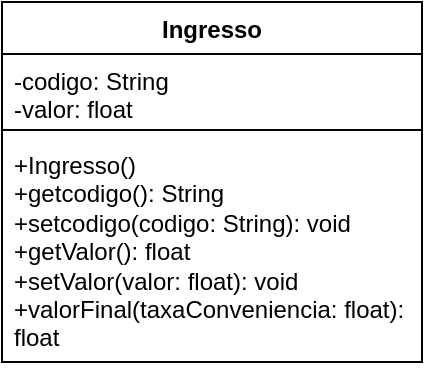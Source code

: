 <mxfile version="24.1.0" type="github">
  <diagram id="C5RBs43oDa-KdzZeNtuy" name="Page-1">
    <mxGraphModel dx="1050" dy="522" grid="1" gridSize="10" guides="1" tooltips="1" connect="1" arrows="1" fold="1" page="1" pageScale="1" pageWidth="827" pageHeight="1169" math="0" shadow="0">
      <root>
        <mxCell id="WIyWlLk6GJQsqaUBKTNV-0" />
        <mxCell id="WIyWlLk6GJQsqaUBKTNV-1" parent="WIyWlLk6GJQsqaUBKTNV-0" />
        <mxCell id="cpNdUv4uOsa0JAdKZNn4-0" value="Ingresso" style="swimlane;fontStyle=1;align=center;verticalAlign=top;childLayout=stackLayout;horizontal=1;startSize=26;horizontalStack=0;resizeParent=1;resizeParentMax=0;resizeLast=0;collapsible=1;marginBottom=0;whiteSpace=wrap;html=1;" vertex="1" parent="WIyWlLk6GJQsqaUBKTNV-1">
          <mxGeometry x="254" y="80" width="210" height="180" as="geometry" />
        </mxCell>
        <mxCell id="cpNdUv4uOsa0JAdKZNn4-1" value="-codigo: String&lt;div&gt;-valor: float&lt;/div&gt;" style="text;strokeColor=none;fillColor=none;align=left;verticalAlign=top;spacingLeft=4;spacingRight=4;overflow=hidden;rotatable=0;points=[[0,0.5],[1,0.5]];portConstraint=eastwest;whiteSpace=wrap;html=1;" vertex="1" parent="cpNdUv4uOsa0JAdKZNn4-0">
          <mxGeometry y="26" width="210" height="34" as="geometry" />
        </mxCell>
        <mxCell id="cpNdUv4uOsa0JAdKZNn4-2" value="" style="line;strokeWidth=1;fillColor=none;align=left;verticalAlign=middle;spacingTop=-1;spacingLeft=3;spacingRight=3;rotatable=0;labelPosition=right;points=[];portConstraint=eastwest;strokeColor=inherit;" vertex="1" parent="cpNdUv4uOsa0JAdKZNn4-0">
          <mxGeometry y="60" width="210" height="8" as="geometry" />
        </mxCell>
        <mxCell id="cpNdUv4uOsa0JAdKZNn4-3" value="+Ingresso()&lt;div&gt;+getcodigo(): String&lt;/div&gt;&lt;div&gt;+setcodigo(codigo: String): void&lt;/div&gt;&lt;div&gt;+getValor(): float&lt;/div&gt;&lt;div&gt;+setValor(valor: float): void&lt;/div&gt;&lt;div&gt;+valorFinal(taxaConveniencia: float): float&lt;/div&gt;" style="text;strokeColor=none;fillColor=none;align=left;verticalAlign=top;spacingLeft=4;spacingRight=4;overflow=hidden;rotatable=0;points=[[0,0.5],[1,0.5]];portConstraint=eastwest;whiteSpace=wrap;html=1;" vertex="1" parent="cpNdUv4uOsa0JAdKZNn4-0">
          <mxGeometry y="68" width="210" height="112" as="geometry" />
        </mxCell>
      </root>
    </mxGraphModel>
  </diagram>
</mxfile>
